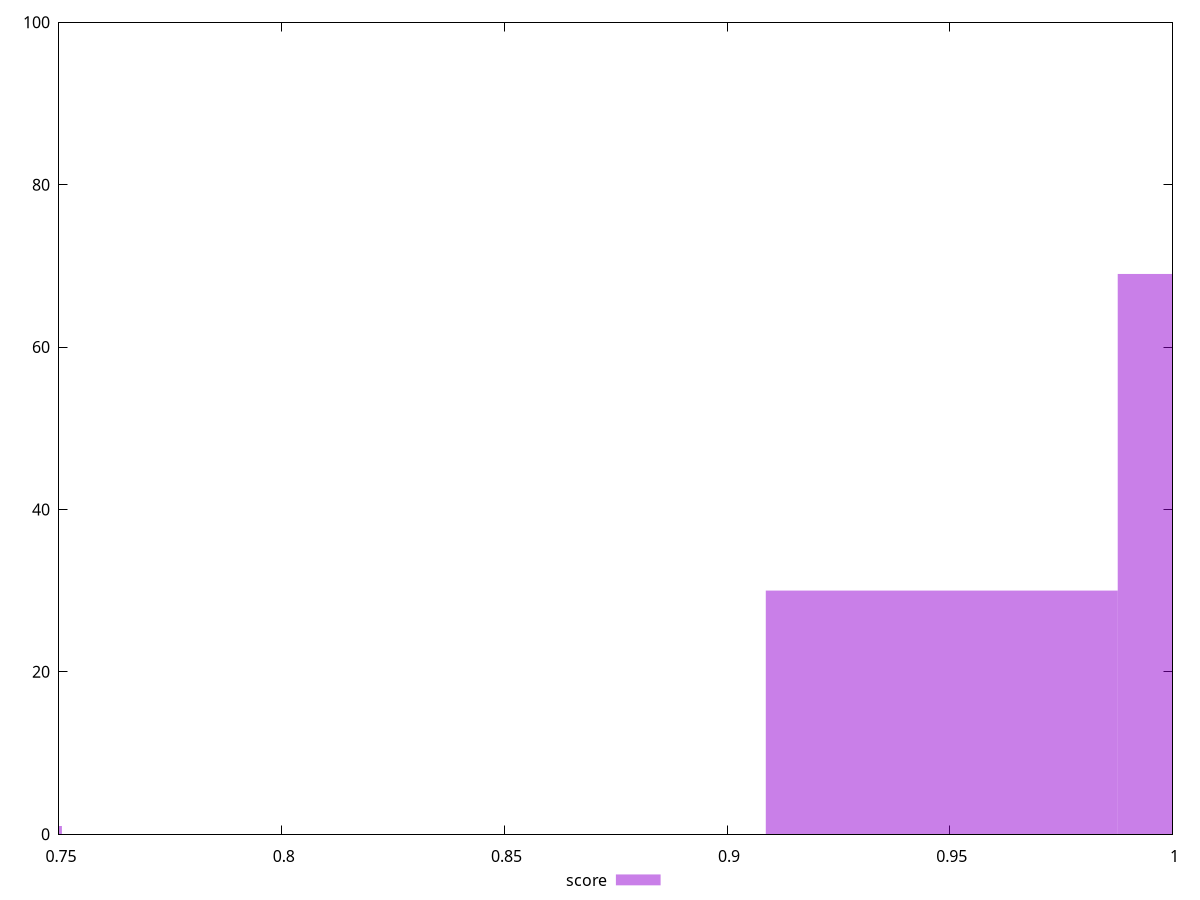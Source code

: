reset

$score <<EOF
0.7111452934387006 1
0.9481937245849341 30
1.0272098683003452 69
EOF

set key outside below
set boxwidth 0.07901614371541117
set xrange [0.75:1]
set yrange [0:100]
set trange [0:100]
set style fill transparent solid 0.5 noborder
set terminal svg size 640, 490 enhanced background rgb 'white'
set output "report_00026_2021-02-22T21:38:55.199Z/uses-rel-preconnect/samples/pages+cached+noadtech+nomedia+nocss/score/histogram.svg"

plot $score title "score" with boxes

reset
